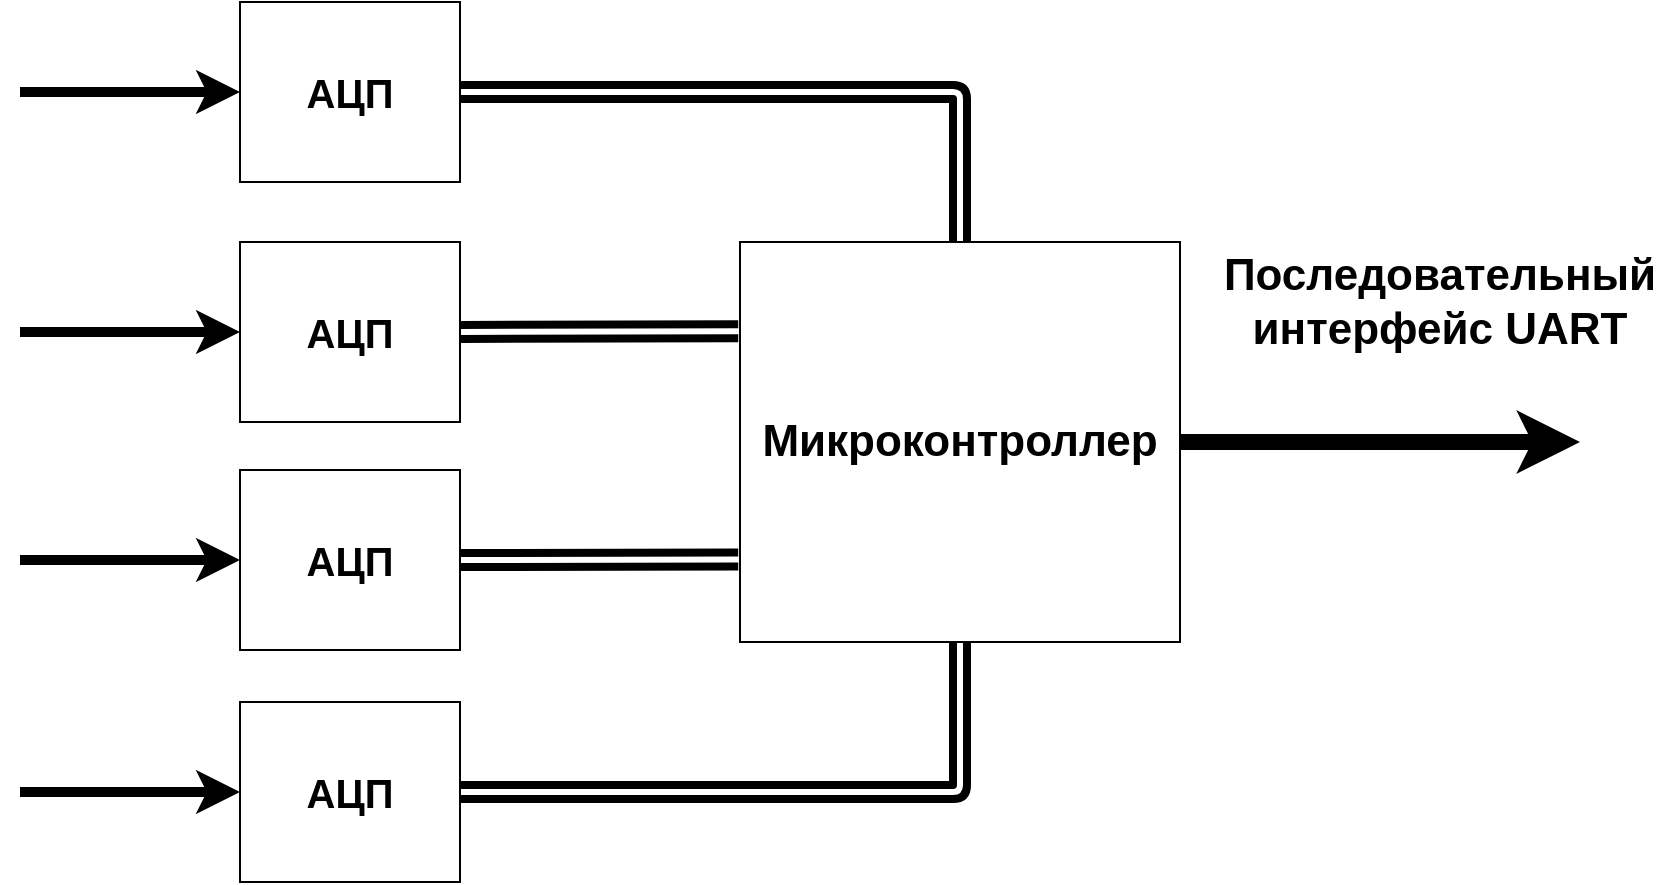 <mxfile version="13.1.2" type="device"><diagram id="jRy-WkncaSKboIbgb5iC" name="Page-1"><mxGraphModel dx="1422" dy="745" grid="1" gridSize="10" guides="1" tooltips="1" connect="1" arrows="1" fold="1" page="1" pageScale="1" pageWidth="1169" pageHeight="827" math="0" shadow="0"><root><mxCell id="0"/><mxCell id="1" parent="0"/><mxCell id="V95Rasl1a3-4c-Cg2w2X-1" value="&lt;font style=&quot;font-size: 20px&quot;&gt;&lt;b&gt;АЦП&lt;/b&gt;&lt;/font&gt;" style="rounded=0;whiteSpace=wrap;html=1;" vertex="1" parent="1"><mxGeometry x="420" y="180" width="110" height="90" as="geometry"/></mxCell><mxCell id="V95Rasl1a3-4c-Cg2w2X-9" value="&lt;font style=&quot;font-size: 22px&quot;&gt;&lt;b&gt;Микроконтроллер&lt;/b&gt;&lt;/font&gt;" style="rounded=0;whiteSpace=wrap;html=1;" vertex="1" parent="1"><mxGeometry x="670" y="300" width="220" height="200" as="geometry"/></mxCell><mxCell id="V95Rasl1a3-4c-Cg2w2X-10" value="" style="endArrow=classic;html=1;entryX=0;entryY=0.5;entryDx=0;entryDy=0;strokeWidth=5;" edge="1" parent="1" target="V95Rasl1a3-4c-Cg2w2X-1"><mxGeometry width="50" height="50" relative="1" as="geometry"><mxPoint x="310" y="225" as="sourcePoint"/><mxPoint x="740" y="380" as="targetPoint"/></mxGeometry></mxCell><mxCell id="V95Rasl1a3-4c-Cg2w2X-13" value="&lt;font style=&quot;font-size: 20px&quot;&gt;&lt;b&gt;АЦП&lt;/b&gt;&lt;/font&gt;" style="rounded=0;whiteSpace=wrap;html=1;" vertex="1" parent="1"><mxGeometry x="420" y="300" width="110" height="90" as="geometry"/></mxCell><mxCell id="V95Rasl1a3-4c-Cg2w2X-14" value="" style="endArrow=classic;html=1;entryX=0;entryY=0.5;entryDx=0;entryDy=0;strokeWidth=5;" edge="1" parent="1" target="V95Rasl1a3-4c-Cg2w2X-13"><mxGeometry width="50" height="50" relative="1" as="geometry"><mxPoint x="310" y="345" as="sourcePoint"/><mxPoint x="740" y="500" as="targetPoint"/></mxGeometry></mxCell><mxCell id="V95Rasl1a3-4c-Cg2w2X-15" value="&lt;font style=&quot;font-size: 20px&quot;&gt;&lt;b&gt;АЦП&lt;/b&gt;&lt;/font&gt;" style="rounded=0;whiteSpace=wrap;html=1;" vertex="1" parent="1"><mxGeometry x="420" y="414" width="110" height="90" as="geometry"/></mxCell><mxCell id="V95Rasl1a3-4c-Cg2w2X-16" value="" style="endArrow=classic;html=1;entryX=0;entryY=0.5;entryDx=0;entryDy=0;strokeWidth=5;" edge="1" parent="1" target="V95Rasl1a3-4c-Cg2w2X-15"><mxGeometry width="50" height="50" relative="1" as="geometry"><mxPoint x="310" y="459" as="sourcePoint"/><mxPoint x="740" y="614" as="targetPoint"/></mxGeometry></mxCell><mxCell id="V95Rasl1a3-4c-Cg2w2X-17" value="&lt;font style=&quot;font-size: 20px&quot;&gt;&lt;b&gt;АЦП&lt;/b&gt;&lt;/font&gt;" style="rounded=0;whiteSpace=wrap;html=1;" vertex="1" parent="1"><mxGeometry x="420" y="530" width="110" height="90" as="geometry"/></mxCell><mxCell id="V95Rasl1a3-4c-Cg2w2X-18" value="" style="endArrow=classic;html=1;entryX=0;entryY=0.5;entryDx=0;entryDy=0;strokeWidth=5;" edge="1" parent="1" target="V95Rasl1a3-4c-Cg2w2X-17"><mxGeometry width="50" height="50" relative="1" as="geometry"><mxPoint x="310" y="575" as="sourcePoint"/><mxPoint x="740" y="730" as="targetPoint"/></mxGeometry></mxCell><mxCell id="V95Rasl1a3-4c-Cg2w2X-24" value="" style="endArrow=classic;html=1;strokeWidth=8;exitX=1;exitY=0.5;exitDx=0;exitDy=0;" edge="1" parent="1" source="V95Rasl1a3-4c-Cg2w2X-9"><mxGeometry width="50" height="50" relative="1" as="geometry"><mxPoint x="320" y="235" as="sourcePoint"/><mxPoint x="1090" y="400" as="targetPoint"/></mxGeometry></mxCell><mxCell id="V95Rasl1a3-4c-Cg2w2X-32" value="" style="shape=link;html=1;strokeWidth=4;exitX=1;exitY=0.5;exitDx=0;exitDy=0;entryX=0.5;entryY=0;entryDx=0;entryDy=0;" edge="1" parent="1" source="V95Rasl1a3-4c-Cg2w2X-1" target="V95Rasl1a3-4c-Cg2w2X-9"><mxGeometry width="50" height="50" relative="1" as="geometry"><mxPoint x="580" y="470" as="sourcePoint"/><mxPoint x="630" y="420" as="targetPoint"/><Array as="points"><mxPoint x="780" y="225"/></Array></mxGeometry></mxCell><mxCell id="V95Rasl1a3-4c-Cg2w2X-33" value="" style="shape=link;html=1;strokeWidth=4;exitX=1;exitY=0.5;exitDx=0;exitDy=0;entryX=0.5;entryY=1;entryDx=0;entryDy=0;" edge="1" parent="1" source="V95Rasl1a3-4c-Cg2w2X-17" target="V95Rasl1a3-4c-Cg2w2X-9"><mxGeometry width="50" height="50" relative="1" as="geometry"><mxPoint x="490" y="540" as="sourcePoint"/><mxPoint x="540" y="490" as="targetPoint"/><Array as="points"><mxPoint x="780" y="575"/></Array></mxGeometry></mxCell><mxCell id="V95Rasl1a3-4c-Cg2w2X-34" value="" style="shape=link;html=1;strokeWidth=4;entryX=1;entryY=0.5;entryDx=0;entryDy=0;exitX=-0.004;exitY=0.223;exitDx=0;exitDy=0;exitPerimeter=0;" edge="1" parent="1" source="V95Rasl1a3-4c-Cg2w2X-9" target="V95Rasl1a3-4c-Cg2w2X-13"><mxGeometry width="50" height="50" relative="1" as="geometry"><mxPoint x="420" y="530" as="sourcePoint"/><mxPoint x="470" y="480" as="targetPoint"/></mxGeometry></mxCell><mxCell id="V95Rasl1a3-4c-Cg2w2X-35" value="" style="shape=link;html=1;strokeWidth=4;exitX=1;exitY=0.5;exitDx=0;exitDy=0;entryX=-0.004;entryY=0.794;entryDx=0;entryDy=0;entryPerimeter=0;" edge="1" parent="1" source="V95Rasl1a3-4c-Cg2w2X-15" target="V95Rasl1a3-4c-Cg2w2X-9"><mxGeometry width="50" height="50" relative="1" as="geometry"><mxPoint x="420" y="450" as="sourcePoint"/><mxPoint x="640" y="440" as="targetPoint"/></mxGeometry></mxCell><mxCell id="V95Rasl1a3-4c-Cg2w2X-36" value="&lt;font style=&quot;font-size: 22px&quot;&gt;&lt;b&gt;Последовательный&lt;br&gt;интерфейс UART&lt;/b&gt;&lt;/font&gt;" style="text;html=1;strokeColor=none;fillColor=none;align=center;verticalAlign=middle;whiteSpace=wrap;rounded=0;opacity=10;" vertex="1" parent="1"><mxGeometry x="950" y="320" width="140" height="20" as="geometry"/></mxCell></root></mxGraphModel></diagram></mxfile>